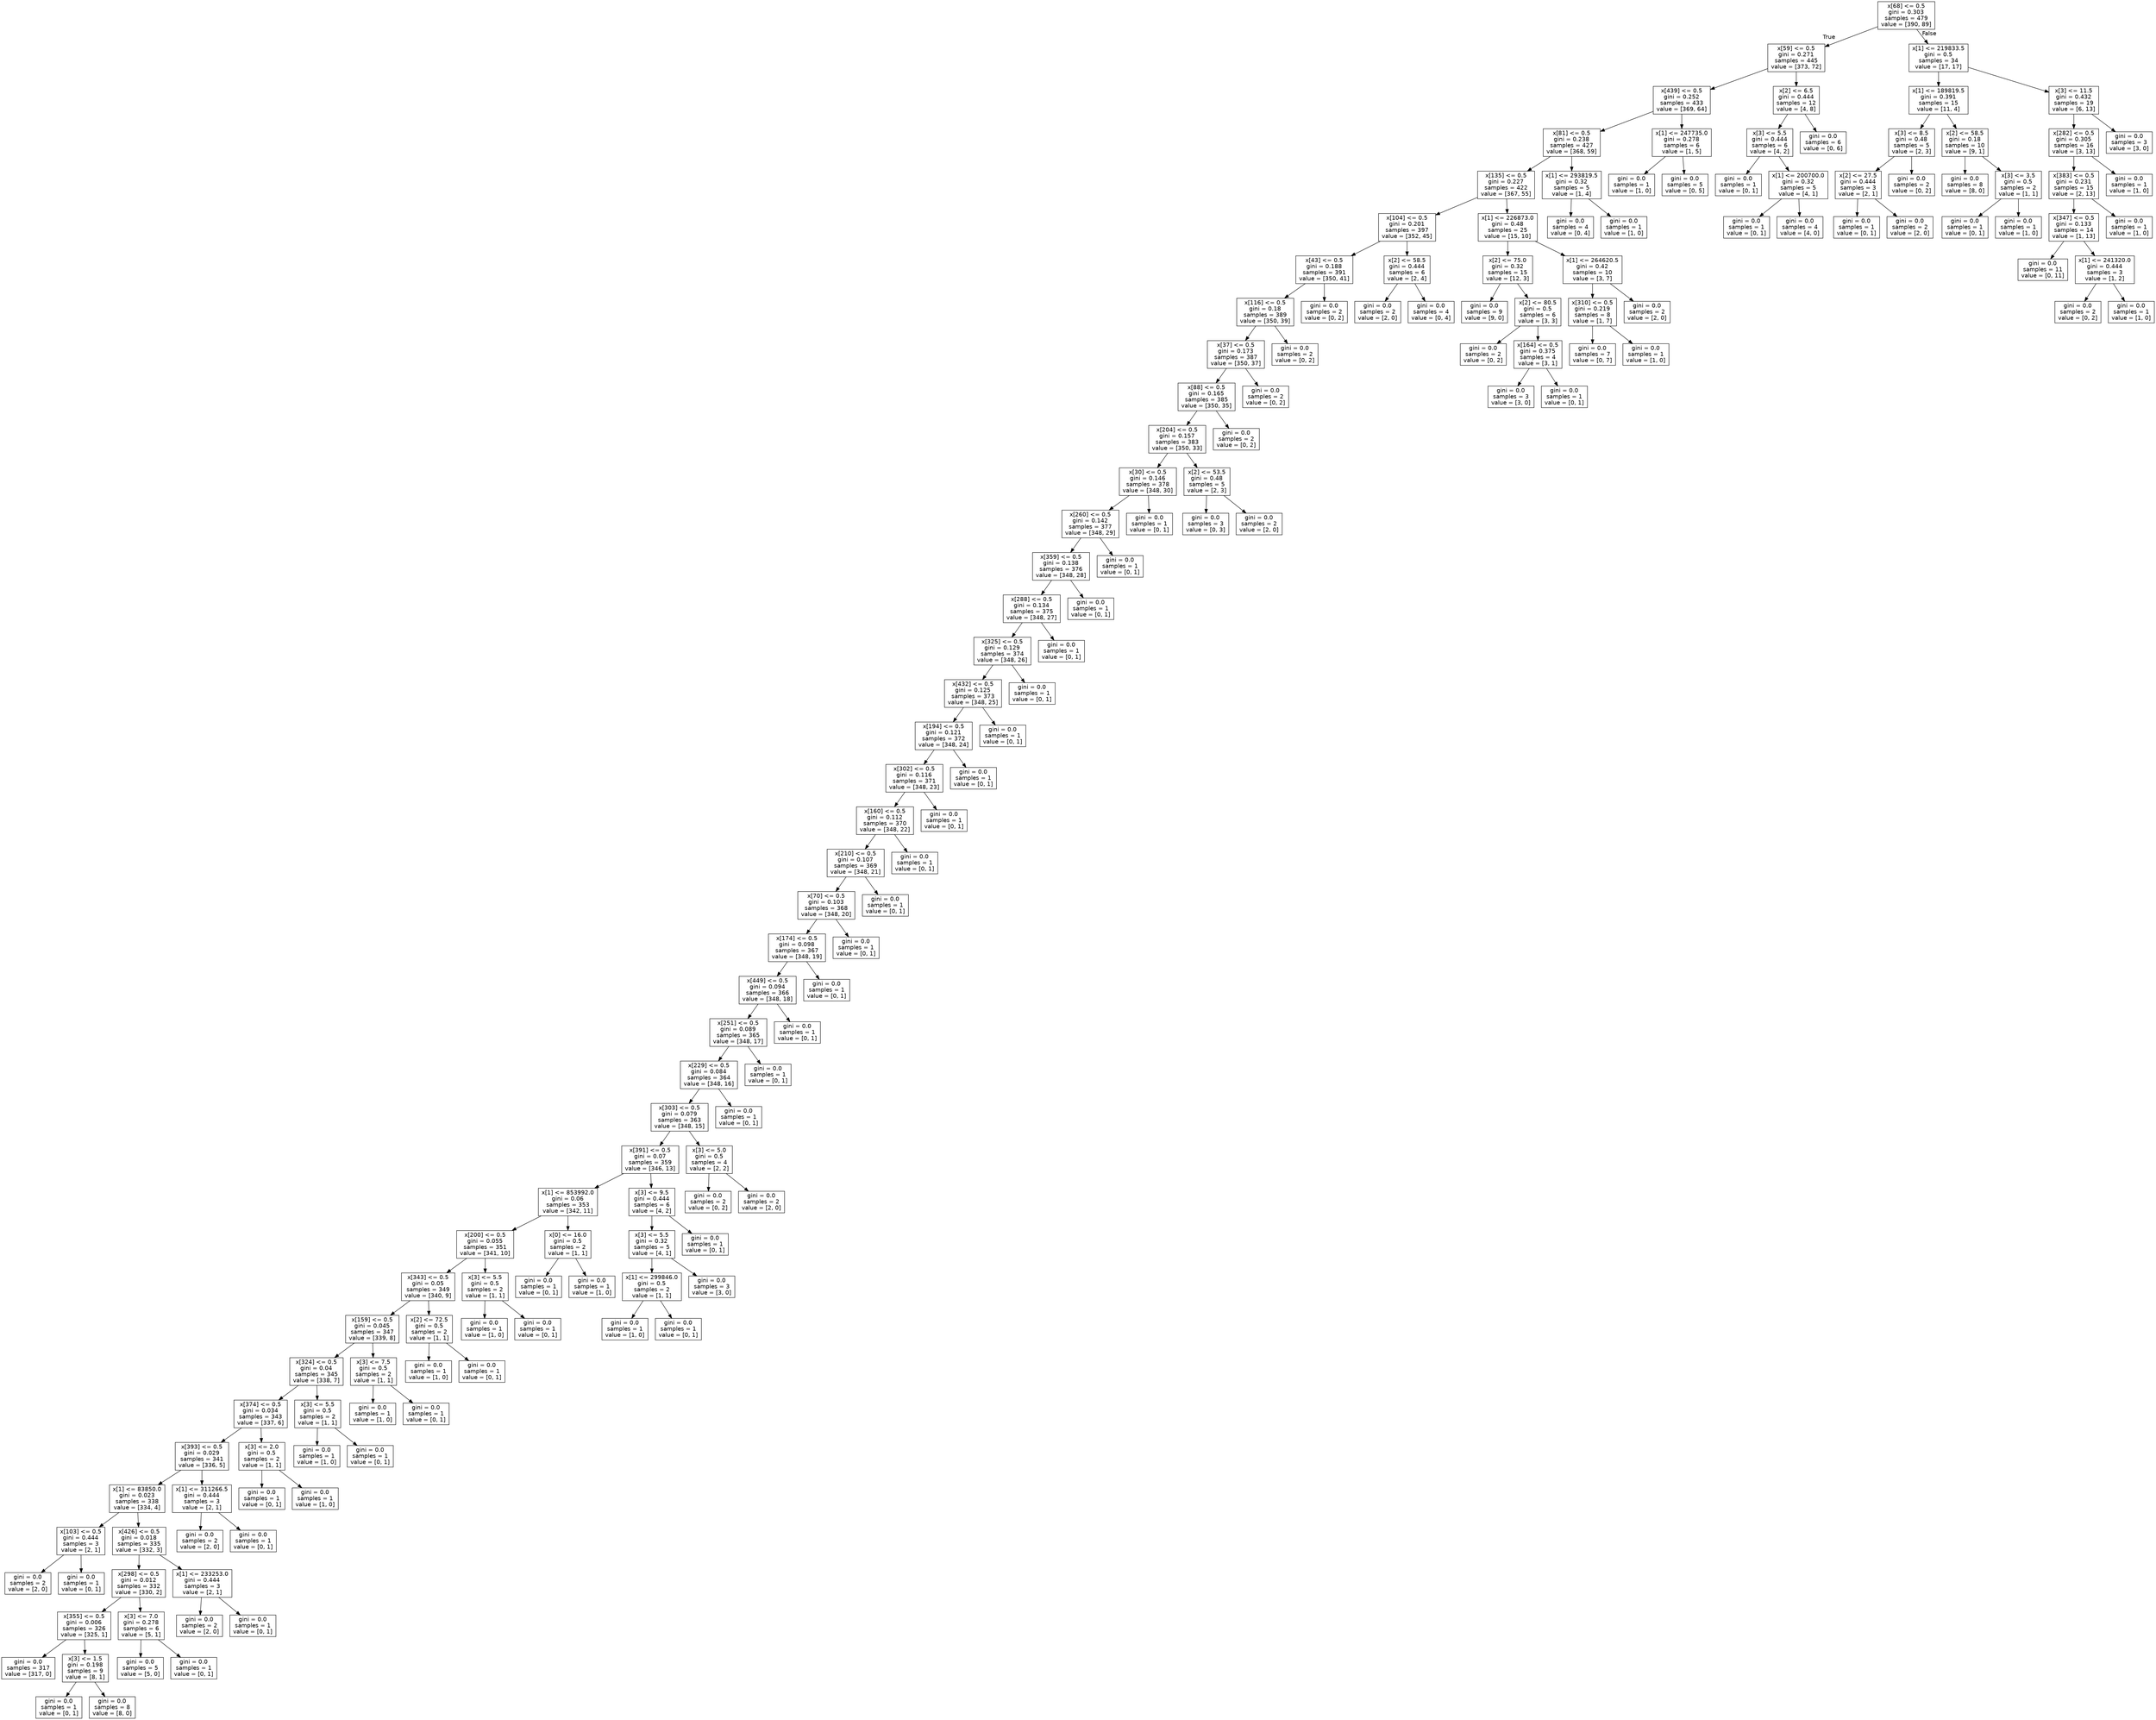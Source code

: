 digraph Tree {
node [shape=box, fontname="helvetica"] ;
edge [fontname="helvetica"] ;
0 [label="x[68] <= 0.5\ngini = 0.303\nsamples = 479\nvalue = [390, 89]"] ;
1 [label="x[59] <= 0.5\ngini = 0.271\nsamples = 445\nvalue = [373, 72]"] ;
0 -> 1 [labeldistance=2.5, labelangle=45, headlabel="True"] ;
2 [label="x[439] <= 0.5\ngini = 0.252\nsamples = 433\nvalue = [369, 64]"] ;
1 -> 2 ;
3 [label="x[81] <= 0.5\ngini = 0.238\nsamples = 427\nvalue = [368, 59]"] ;
2 -> 3 ;
4 [label="x[135] <= 0.5\ngini = 0.227\nsamples = 422\nvalue = [367, 55]"] ;
3 -> 4 ;
5 [label="x[104] <= 0.5\ngini = 0.201\nsamples = 397\nvalue = [352, 45]"] ;
4 -> 5 ;
6 [label="x[43] <= 0.5\ngini = 0.188\nsamples = 391\nvalue = [350, 41]"] ;
5 -> 6 ;
7 [label="x[116] <= 0.5\ngini = 0.18\nsamples = 389\nvalue = [350, 39]"] ;
6 -> 7 ;
8 [label="x[37] <= 0.5\ngini = 0.173\nsamples = 387\nvalue = [350, 37]"] ;
7 -> 8 ;
9 [label="x[88] <= 0.5\ngini = 0.165\nsamples = 385\nvalue = [350, 35]"] ;
8 -> 9 ;
10 [label="x[204] <= 0.5\ngini = 0.157\nsamples = 383\nvalue = [350, 33]"] ;
9 -> 10 ;
11 [label="x[30] <= 0.5\ngini = 0.146\nsamples = 378\nvalue = [348, 30]"] ;
10 -> 11 ;
12 [label="x[260] <= 0.5\ngini = 0.142\nsamples = 377\nvalue = [348, 29]"] ;
11 -> 12 ;
13 [label="x[359] <= 0.5\ngini = 0.138\nsamples = 376\nvalue = [348, 28]"] ;
12 -> 13 ;
14 [label="x[288] <= 0.5\ngini = 0.134\nsamples = 375\nvalue = [348, 27]"] ;
13 -> 14 ;
15 [label="x[325] <= 0.5\ngini = 0.129\nsamples = 374\nvalue = [348, 26]"] ;
14 -> 15 ;
16 [label="x[432] <= 0.5\ngini = 0.125\nsamples = 373\nvalue = [348, 25]"] ;
15 -> 16 ;
17 [label="x[194] <= 0.5\ngini = 0.121\nsamples = 372\nvalue = [348, 24]"] ;
16 -> 17 ;
18 [label="x[302] <= 0.5\ngini = 0.116\nsamples = 371\nvalue = [348, 23]"] ;
17 -> 18 ;
19 [label="x[160] <= 0.5\ngini = 0.112\nsamples = 370\nvalue = [348, 22]"] ;
18 -> 19 ;
20 [label="x[210] <= 0.5\ngini = 0.107\nsamples = 369\nvalue = [348, 21]"] ;
19 -> 20 ;
21 [label="x[70] <= 0.5\ngini = 0.103\nsamples = 368\nvalue = [348, 20]"] ;
20 -> 21 ;
22 [label="x[174] <= 0.5\ngini = 0.098\nsamples = 367\nvalue = [348, 19]"] ;
21 -> 22 ;
23 [label="x[449] <= 0.5\ngini = 0.094\nsamples = 366\nvalue = [348, 18]"] ;
22 -> 23 ;
24 [label="x[251] <= 0.5\ngini = 0.089\nsamples = 365\nvalue = [348, 17]"] ;
23 -> 24 ;
25 [label="x[229] <= 0.5\ngini = 0.084\nsamples = 364\nvalue = [348, 16]"] ;
24 -> 25 ;
26 [label="x[303] <= 0.5\ngini = 0.079\nsamples = 363\nvalue = [348, 15]"] ;
25 -> 26 ;
27 [label="x[391] <= 0.5\ngini = 0.07\nsamples = 359\nvalue = [346, 13]"] ;
26 -> 27 ;
28 [label="x[1] <= 853992.0\ngini = 0.06\nsamples = 353\nvalue = [342, 11]"] ;
27 -> 28 ;
29 [label="x[200] <= 0.5\ngini = 0.055\nsamples = 351\nvalue = [341, 10]"] ;
28 -> 29 ;
30 [label="x[343] <= 0.5\ngini = 0.05\nsamples = 349\nvalue = [340, 9]"] ;
29 -> 30 ;
31 [label="x[159] <= 0.5\ngini = 0.045\nsamples = 347\nvalue = [339, 8]"] ;
30 -> 31 ;
32 [label="x[324] <= 0.5\ngini = 0.04\nsamples = 345\nvalue = [338, 7]"] ;
31 -> 32 ;
33 [label="x[374] <= 0.5\ngini = 0.034\nsamples = 343\nvalue = [337, 6]"] ;
32 -> 33 ;
34 [label="x[393] <= 0.5\ngini = 0.029\nsamples = 341\nvalue = [336, 5]"] ;
33 -> 34 ;
35 [label="x[1] <= 83850.0\ngini = 0.023\nsamples = 338\nvalue = [334, 4]"] ;
34 -> 35 ;
36 [label="x[103] <= 0.5\ngini = 0.444\nsamples = 3\nvalue = [2, 1]"] ;
35 -> 36 ;
37 [label="gini = 0.0\nsamples = 2\nvalue = [2, 0]"] ;
36 -> 37 ;
38 [label="gini = 0.0\nsamples = 1\nvalue = [0, 1]"] ;
36 -> 38 ;
39 [label="x[426] <= 0.5\ngini = 0.018\nsamples = 335\nvalue = [332, 3]"] ;
35 -> 39 ;
40 [label="x[298] <= 0.5\ngini = 0.012\nsamples = 332\nvalue = [330, 2]"] ;
39 -> 40 ;
41 [label="x[355] <= 0.5\ngini = 0.006\nsamples = 326\nvalue = [325, 1]"] ;
40 -> 41 ;
42 [label="gini = 0.0\nsamples = 317\nvalue = [317, 0]"] ;
41 -> 42 ;
43 [label="x[3] <= 1.5\ngini = 0.198\nsamples = 9\nvalue = [8, 1]"] ;
41 -> 43 ;
44 [label="gini = 0.0\nsamples = 1\nvalue = [0, 1]"] ;
43 -> 44 ;
45 [label="gini = 0.0\nsamples = 8\nvalue = [8, 0]"] ;
43 -> 45 ;
46 [label="x[3] <= 7.0\ngini = 0.278\nsamples = 6\nvalue = [5, 1]"] ;
40 -> 46 ;
47 [label="gini = 0.0\nsamples = 5\nvalue = [5, 0]"] ;
46 -> 47 ;
48 [label="gini = 0.0\nsamples = 1\nvalue = [0, 1]"] ;
46 -> 48 ;
49 [label="x[1] <= 233253.0\ngini = 0.444\nsamples = 3\nvalue = [2, 1]"] ;
39 -> 49 ;
50 [label="gini = 0.0\nsamples = 2\nvalue = [2, 0]"] ;
49 -> 50 ;
51 [label="gini = 0.0\nsamples = 1\nvalue = [0, 1]"] ;
49 -> 51 ;
52 [label="x[1] <= 311266.5\ngini = 0.444\nsamples = 3\nvalue = [2, 1]"] ;
34 -> 52 ;
53 [label="gini = 0.0\nsamples = 2\nvalue = [2, 0]"] ;
52 -> 53 ;
54 [label="gini = 0.0\nsamples = 1\nvalue = [0, 1]"] ;
52 -> 54 ;
55 [label="x[3] <= 2.0\ngini = 0.5\nsamples = 2\nvalue = [1, 1]"] ;
33 -> 55 ;
56 [label="gini = 0.0\nsamples = 1\nvalue = [0, 1]"] ;
55 -> 56 ;
57 [label="gini = 0.0\nsamples = 1\nvalue = [1, 0]"] ;
55 -> 57 ;
58 [label="x[3] <= 5.5\ngini = 0.5\nsamples = 2\nvalue = [1, 1]"] ;
32 -> 58 ;
59 [label="gini = 0.0\nsamples = 1\nvalue = [1, 0]"] ;
58 -> 59 ;
60 [label="gini = 0.0\nsamples = 1\nvalue = [0, 1]"] ;
58 -> 60 ;
61 [label="x[3] <= 7.5\ngini = 0.5\nsamples = 2\nvalue = [1, 1]"] ;
31 -> 61 ;
62 [label="gini = 0.0\nsamples = 1\nvalue = [1, 0]"] ;
61 -> 62 ;
63 [label="gini = 0.0\nsamples = 1\nvalue = [0, 1]"] ;
61 -> 63 ;
64 [label="x[2] <= 72.5\ngini = 0.5\nsamples = 2\nvalue = [1, 1]"] ;
30 -> 64 ;
65 [label="gini = 0.0\nsamples = 1\nvalue = [1, 0]"] ;
64 -> 65 ;
66 [label="gini = 0.0\nsamples = 1\nvalue = [0, 1]"] ;
64 -> 66 ;
67 [label="x[3] <= 5.5\ngini = 0.5\nsamples = 2\nvalue = [1, 1]"] ;
29 -> 67 ;
68 [label="gini = 0.0\nsamples = 1\nvalue = [1, 0]"] ;
67 -> 68 ;
69 [label="gini = 0.0\nsamples = 1\nvalue = [0, 1]"] ;
67 -> 69 ;
70 [label="x[0] <= 16.0\ngini = 0.5\nsamples = 2\nvalue = [1, 1]"] ;
28 -> 70 ;
71 [label="gini = 0.0\nsamples = 1\nvalue = [0, 1]"] ;
70 -> 71 ;
72 [label="gini = 0.0\nsamples = 1\nvalue = [1, 0]"] ;
70 -> 72 ;
73 [label="x[3] <= 9.5\ngini = 0.444\nsamples = 6\nvalue = [4, 2]"] ;
27 -> 73 ;
74 [label="x[3] <= 5.5\ngini = 0.32\nsamples = 5\nvalue = [4, 1]"] ;
73 -> 74 ;
75 [label="x[1] <= 299846.0\ngini = 0.5\nsamples = 2\nvalue = [1, 1]"] ;
74 -> 75 ;
76 [label="gini = 0.0\nsamples = 1\nvalue = [1, 0]"] ;
75 -> 76 ;
77 [label="gini = 0.0\nsamples = 1\nvalue = [0, 1]"] ;
75 -> 77 ;
78 [label="gini = 0.0\nsamples = 3\nvalue = [3, 0]"] ;
74 -> 78 ;
79 [label="gini = 0.0\nsamples = 1\nvalue = [0, 1]"] ;
73 -> 79 ;
80 [label="x[3] <= 5.0\ngini = 0.5\nsamples = 4\nvalue = [2, 2]"] ;
26 -> 80 ;
81 [label="gini = 0.0\nsamples = 2\nvalue = [0, 2]"] ;
80 -> 81 ;
82 [label="gini = 0.0\nsamples = 2\nvalue = [2, 0]"] ;
80 -> 82 ;
83 [label="gini = 0.0\nsamples = 1\nvalue = [0, 1]"] ;
25 -> 83 ;
84 [label="gini = 0.0\nsamples = 1\nvalue = [0, 1]"] ;
24 -> 84 ;
85 [label="gini = 0.0\nsamples = 1\nvalue = [0, 1]"] ;
23 -> 85 ;
86 [label="gini = 0.0\nsamples = 1\nvalue = [0, 1]"] ;
22 -> 86 ;
87 [label="gini = 0.0\nsamples = 1\nvalue = [0, 1]"] ;
21 -> 87 ;
88 [label="gini = 0.0\nsamples = 1\nvalue = [0, 1]"] ;
20 -> 88 ;
89 [label="gini = 0.0\nsamples = 1\nvalue = [0, 1]"] ;
19 -> 89 ;
90 [label="gini = 0.0\nsamples = 1\nvalue = [0, 1]"] ;
18 -> 90 ;
91 [label="gini = 0.0\nsamples = 1\nvalue = [0, 1]"] ;
17 -> 91 ;
92 [label="gini = 0.0\nsamples = 1\nvalue = [0, 1]"] ;
16 -> 92 ;
93 [label="gini = 0.0\nsamples = 1\nvalue = [0, 1]"] ;
15 -> 93 ;
94 [label="gini = 0.0\nsamples = 1\nvalue = [0, 1]"] ;
14 -> 94 ;
95 [label="gini = 0.0\nsamples = 1\nvalue = [0, 1]"] ;
13 -> 95 ;
96 [label="gini = 0.0\nsamples = 1\nvalue = [0, 1]"] ;
12 -> 96 ;
97 [label="gini = 0.0\nsamples = 1\nvalue = [0, 1]"] ;
11 -> 97 ;
98 [label="x[2] <= 53.5\ngini = 0.48\nsamples = 5\nvalue = [2, 3]"] ;
10 -> 98 ;
99 [label="gini = 0.0\nsamples = 3\nvalue = [0, 3]"] ;
98 -> 99 ;
100 [label="gini = 0.0\nsamples = 2\nvalue = [2, 0]"] ;
98 -> 100 ;
101 [label="gini = 0.0\nsamples = 2\nvalue = [0, 2]"] ;
9 -> 101 ;
102 [label="gini = 0.0\nsamples = 2\nvalue = [0, 2]"] ;
8 -> 102 ;
103 [label="gini = 0.0\nsamples = 2\nvalue = [0, 2]"] ;
7 -> 103 ;
104 [label="gini = 0.0\nsamples = 2\nvalue = [0, 2]"] ;
6 -> 104 ;
105 [label="x[2] <= 58.5\ngini = 0.444\nsamples = 6\nvalue = [2, 4]"] ;
5 -> 105 ;
106 [label="gini = 0.0\nsamples = 2\nvalue = [2, 0]"] ;
105 -> 106 ;
107 [label="gini = 0.0\nsamples = 4\nvalue = [0, 4]"] ;
105 -> 107 ;
108 [label="x[1] <= 226873.0\ngini = 0.48\nsamples = 25\nvalue = [15, 10]"] ;
4 -> 108 ;
109 [label="x[2] <= 75.0\ngini = 0.32\nsamples = 15\nvalue = [12, 3]"] ;
108 -> 109 ;
110 [label="gini = 0.0\nsamples = 9\nvalue = [9, 0]"] ;
109 -> 110 ;
111 [label="x[2] <= 80.5\ngini = 0.5\nsamples = 6\nvalue = [3, 3]"] ;
109 -> 111 ;
112 [label="gini = 0.0\nsamples = 2\nvalue = [0, 2]"] ;
111 -> 112 ;
113 [label="x[164] <= 0.5\ngini = 0.375\nsamples = 4\nvalue = [3, 1]"] ;
111 -> 113 ;
114 [label="gini = 0.0\nsamples = 3\nvalue = [3, 0]"] ;
113 -> 114 ;
115 [label="gini = 0.0\nsamples = 1\nvalue = [0, 1]"] ;
113 -> 115 ;
116 [label="x[1] <= 264620.5\ngini = 0.42\nsamples = 10\nvalue = [3, 7]"] ;
108 -> 116 ;
117 [label="x[310] <= 0.5\ngini = 0.219\nsamples = 8\nvalue = [1, 7]"] ;
116 -> 117 ;
118 [label="gini = 0.0\nsamples = 7\nvalue = [0, 7]"] ;
117 -> 118 ;
119 [label="gini = 0.0\nsamples = 1\nvalue = [1, 0]"] ;
117 -> 119 ;
120 [label="gini = 0.0\nsamples = 2\nvalue = [2, 0]"] ;
116 -> 120 ;
121 [label="x[1] <= 293819.5\ngini = 0.32\nsamples = 5\nvalue = [1, 4]"] ;
3 -> 121 ;
122 [label="gini = 0.0\nsamples = 4\nvalue = [0, 4]"] ;
121 -> 122 ;
123 [label="gini = 0.0\nsamples = 1\nvalue = [1, 0]"] ;
121 -> 123 ;
124 [label="x[1] <= 247735.0\ngini = 0.278\nsamples = 6\nvalue = [1, 5]"] ;
2 -> 124 ;
125 [label="gini = 0.0\nsamples = 1\nvalue = [1, 0]"] ;
124 -> 125 ;
126 [label="gini = 0.0\nsamples = 5\nvalue = [0, 5]"] ;
124 -> 126 ;
127 [label="x[2] <= 6.5\ngini = 0.444\nsamples = 12\nvalue = [4, 8]"] ;
1 -> 127 ;
128 [label="x[3] <= 5.5\ngini = 0.444\nsamples = 6\nvalue = [4, 2]"] ;
127 -> 128 ;
129 [label="gini = 0.0\nsamples = 1\nvalue = [0, 1]"] ;
128 -> 129 ;
130 [label="x[1] <= 200700.0\ngini = 0.32\nsamples = 5\nvalue = [4, 1]"] ;
128 -> 130 ;
131 [label="gini = 0.0\nsamples = 1\nvalue = [0, 1]"] ;
130 -> 131 ;
132 [label="gini = 0.0\nsamples = 4\nvalue = [4, 0]"] ;
130 -> 132 ;
133 [label="gini = 0.0\nsamples = 6\nvalue = [0, 6]"] ;
127 -> 133 ;
134 [label="x[1] <= 219833.5\ngini = 0.5\nsamples = 34\nvalue = [17, 17]"] ;
0 -> 134 [labeldistance=2.5, labelangle=-45, headlabel="False"] ;
135 [label="x[1] <= 189819.5\ngini = 0.391\nsamples = 15\nvalue = [11, 4]"] ;
134 -> 135 ;
136 [label="x[3] <= 8.5\ngini = 0.48\nsamples = 5\nvalue = [2, 3]"] ;
135 -> 136 ;
137 [label="x[2] <= 27.5\ngini = 0.444\nsamples = 3\nvalue = [2, 1]"] ;
136 -> 137 ;
138 [label="gini = 0.0\nsamples = 1\nvalue = [0, 1]"] ;
137 -> 138 ;
139 [label="gini = 0.0\nsamples = 2\nvalue = [2, 0]"] ;
137 -> 139 ;
140 [label="gini = 0.0\nsamples = 2\nvalue = [0, 2]"] ;
136 -> 140 ;
141 [label="x[2] <= 58.5\ngini = 0.18\nsamples = 10\nvalue = [9, 1]"] ;
135 -> 141 ;
142 [label="gini = 0.0\nsamples = 8\nvalue = [8, 0]"] ;
141 -> 142 ;
143 [label="x[3] <= 3.5\ngini = 0.5\nsamples = 2\nvalue = [1, 1]"] ;
141 -> 143 ;
144 [label="gini = 0.0\nsamples = 1\nvalue = [0, 1]"] ;
143 -> 144 ;
145 [label="gini = 0.0\nsamples = 1\nvalue = [1, 0]"] ;
143 -> 145 ;
146 [label="x[3] <= 11.5\ngini = 0.432\nsamples = 19\nvalue = [6, 13]"] ;
134 -> 146 ;
147 [label="x[282] <= 0.5\ngini = 0.305\nsamples = 16\nvalue = [3, 13]"] ;
146 -> 147 ;
148 [label="x[383] <= 0.5\ngini = 0.231\nsamples = 15\nvalue = [2, 13]"] ;
147 -> 148 ;
149 [label="x[347] <= 0.5\ngini = 0.133\nsamples = 14\nvalue = [1, 13]"] ;
148 -> 149 ;
150 [label="gini = 0.0\nsamples = 11\nvalue = [0, 11]"] ;
149 -> 150 ;
151 [label="x[1] <= 241320.0\ngini = 0.444\nsamples = 3\nvalue = [1, 2]"] ;
149 -> 151 ;
152 [label="gini = 0.0\nsamples = 2\nvalue = [0, 2]"] ;
151 -> 152 ;
153 [label="gini = 0.0\nsamples = 1\nvalue = [1, 0]"] ;
151 -> 153 ;
154 [label="gini = 0.0\nsamples = 1\nvalue = [1, 0]"] ;
148 -> 154 ;
155 [label="gini = 0.0\nsamples = 1\nvalue = [1, 0]"] ;
147 -> 155 ;
156 [label="gini = 0.0\nsamples = 3\nvalue = [3, 0]"] ;
146 -> 156 ;
}